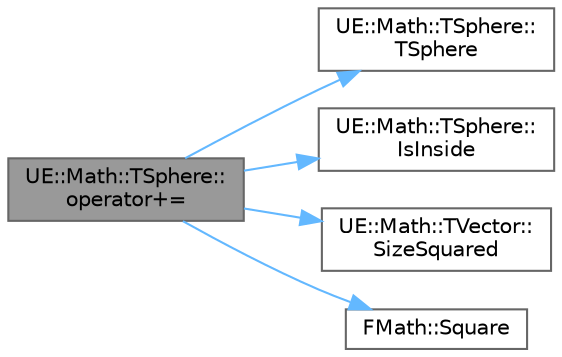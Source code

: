 digraph "UE::Math::TSphere::operator+="
{
 // INTERACTIVE_SVG=YES
 // LATEX_PDF_SIZE
  bgcolor="transparent";
  edge [fontname=Helvetica,fontsize=10,labelfontname=Helvetica,labelfontsize=10];
  node [fontname=Helvetica,fontsize=10,shape=box,height=0.2,width=0.4];
  rankdir="LR";
  Node1 [id="Node000001",label="UE::Math::TSphere::\loperator+=",height=0.2,width=0.4,color="gray40", fillcolor="grey60", style="filled", fontcolor="black",tooltip="Adds to this sphere to include a new bounding volume."];
  Node1 -> Node2 [id="edge1_Node000001_Node000002",color="steelblue1",style="solid",tooltip=" "];
  Node2 [id="Node000002",label="UE::Math::TSphere::\lTSphere",height=0.2,width=0.4,color="grey40", fillcolor="white", style="filled",URL="$d5/d1c/structUE_1_1Math_1_1TSphere.html#ae779783bc56e30406af30bf92e06542f",tooltip="Default constructor (no initialization)."];
  Node1 -> Node3 [id="edge2_Node000001_Node000003",color="steelblue1",style="solid",tooltip=" "];
  Node3 [id="Node000003",label="UE::Math::TSphere::\lIsInside",height=0.2,width=0.4,color="grey40", fillcolor="white", style="filled",URL="$d5/d1c/structUE_1_1Math_1_1TSphere.html#a5c1f9fbc2dfdda0f56ff2b6d7f343a9a",tooltip="Check whether sphere is inside of another."];
  Node1 -> Node4 [id="edge3_Node000001_Node000004",color="steelblue1",style="solid",tooltip=" "];
  Node4 [id="Node000004",label="UE::Math::TVector::\lSizeSquared",height=0.2,width=0.4,color="grey40", fillcolor="white", style="filled",URL="$de/d77/structUE_1_1Math_1_1TVector.html#aa34e5d2379446a1ede5472a9d0da044c",tooltip="Get the squared length of this vector."];
  Node1 -> Node5 [id="edge4_Node000001_Node000005",color="steelblue1",style="solid",tooltip=" "];
  Node5 [id="Node000005",label="FMath::Square",height=0.2,width=0.4,color="grey40", fillcolor="white", style="filled",URL="$dc/d20/structFMath.html#a75ab76fcf6b3ba793913464f8798ea6b",tooltip="Multiples value by itself."];
}
